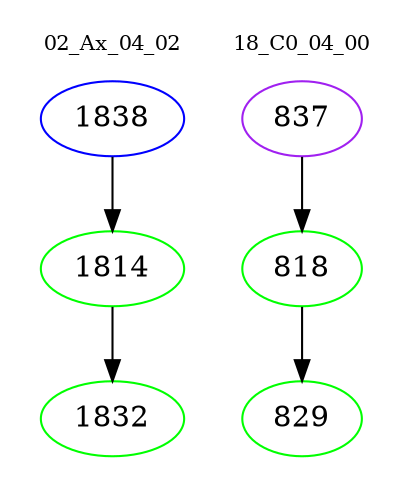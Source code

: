 digraph{
subgraph cluster_0 {
color = white
label = "02_Ax_04_02";
fontsize=10;
T0_1838 [label="1838", color="blue"]
T0_1838 -> T0_1814 [color="black"]
T0_1814 [label="1814", color="green"]
T0_1814 -> T0_1832 [color="black"]
T0_1832 [label="1832", color="green"]
}
subgraph cluster_1 {
color = white
label = "18_C0_04_00";
fontsize=10;
T1_837 [label="837", color="purple"]
T1_837 -> T1_818 [color="black"]
T1_818 [label="818", color="green"]
T1_818 -> T1_829 [color="black"]
T1_829 [label="829", color="green"]
}
}
